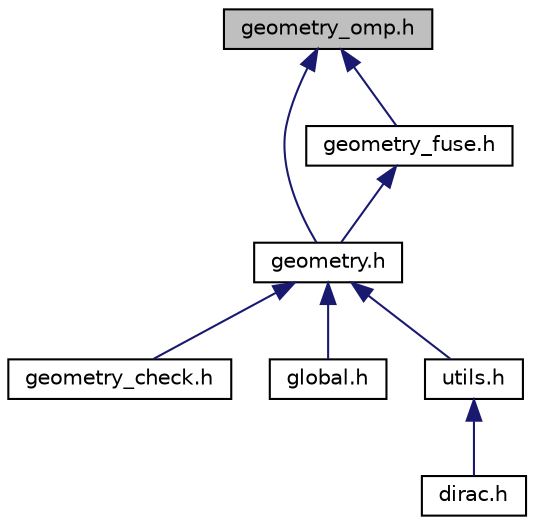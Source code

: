 digraph "geometry_omp.h"
{
 // LATEX_PDF_SIZE
  edge [fontname="Helvetica",fontsize="10",labelfontname="Helvetica",labelfontsize="10"];
  node [fontname="Helvetica",fontsize="10",shape=record];
  Node1 [label="geometry_omp.h",height=0.2,width=0.4,color="black", fillcolor="grey75", style="filled", fontcolor="black",tooltip="This file contains useful macros that perform OpenMP reduction operations and are necessary to define..."];
  Node1 -> Node2 [dir="back",color="midnightblue",fontsize="10",style="solid"];
  Node2 [label="geometry.h",height=0.2,width=0.4,color="black", fillcolor="white", style="filled",URL="$d4/d67/geometry_8h.html",tooltip="This file contains information on the geometry of the local lattice, block decomposed geometry,..."];
  Node2 -> Node3 [dir="back",color="midnightblue",fontsize="10",style="solid"];
  Node3 [label="geometry_check.h",height=0.2,width=0.4,color="black", fillcolor="white", style="filled",URL="$d4/d3d/geometry__check_8h_source.html",tooltip=" "];
  Node2 -> Node4 [dir="back",color="midnightblue",fontsize="10",style="solid"];
  Node4 [label="global.h",height=0.2,width=0.4,color="black", fillcolor="white", style="filled",URL="$d2/d49/global_8h_source.html",tooltip=" "];
  Node2 -> Node5 [dir="back",color="midnightblue",fontsize="10",style="solid"];
  Node5 [label="utils.h",height=0.2,width=0.4,color="black", fillcolor="white", style="filled",URL="$d5/d60/utils_8h_source.html",tooltip=" "];
  Node5 -> Node6 [dir="back",color="midnightblue",fontsize="10",style="solid"];
  Node6 [label="dirac.h",height=0.2,width=0.4,color="black", fillcolor="white", style="filled",URL="$d0/d40/dirac_8h.html",tooltip="Implementation of the Dirac operator."];
  Node1 -> Node7 [dir="back",color="midnightblue",fontsize="10",style="solid"];
  Node7 [label="geometry_fuse.h",height=0.2,width=0.4,color="black", fillcolor="white", style="filled",URL="$d3/d77/geometry__fuse_8h.html",tooltip="FIXME: Add docs."];
  Node7 -> Node2 [dir="back",color="midnightblue",fontsize="10",style="solid"];
}
